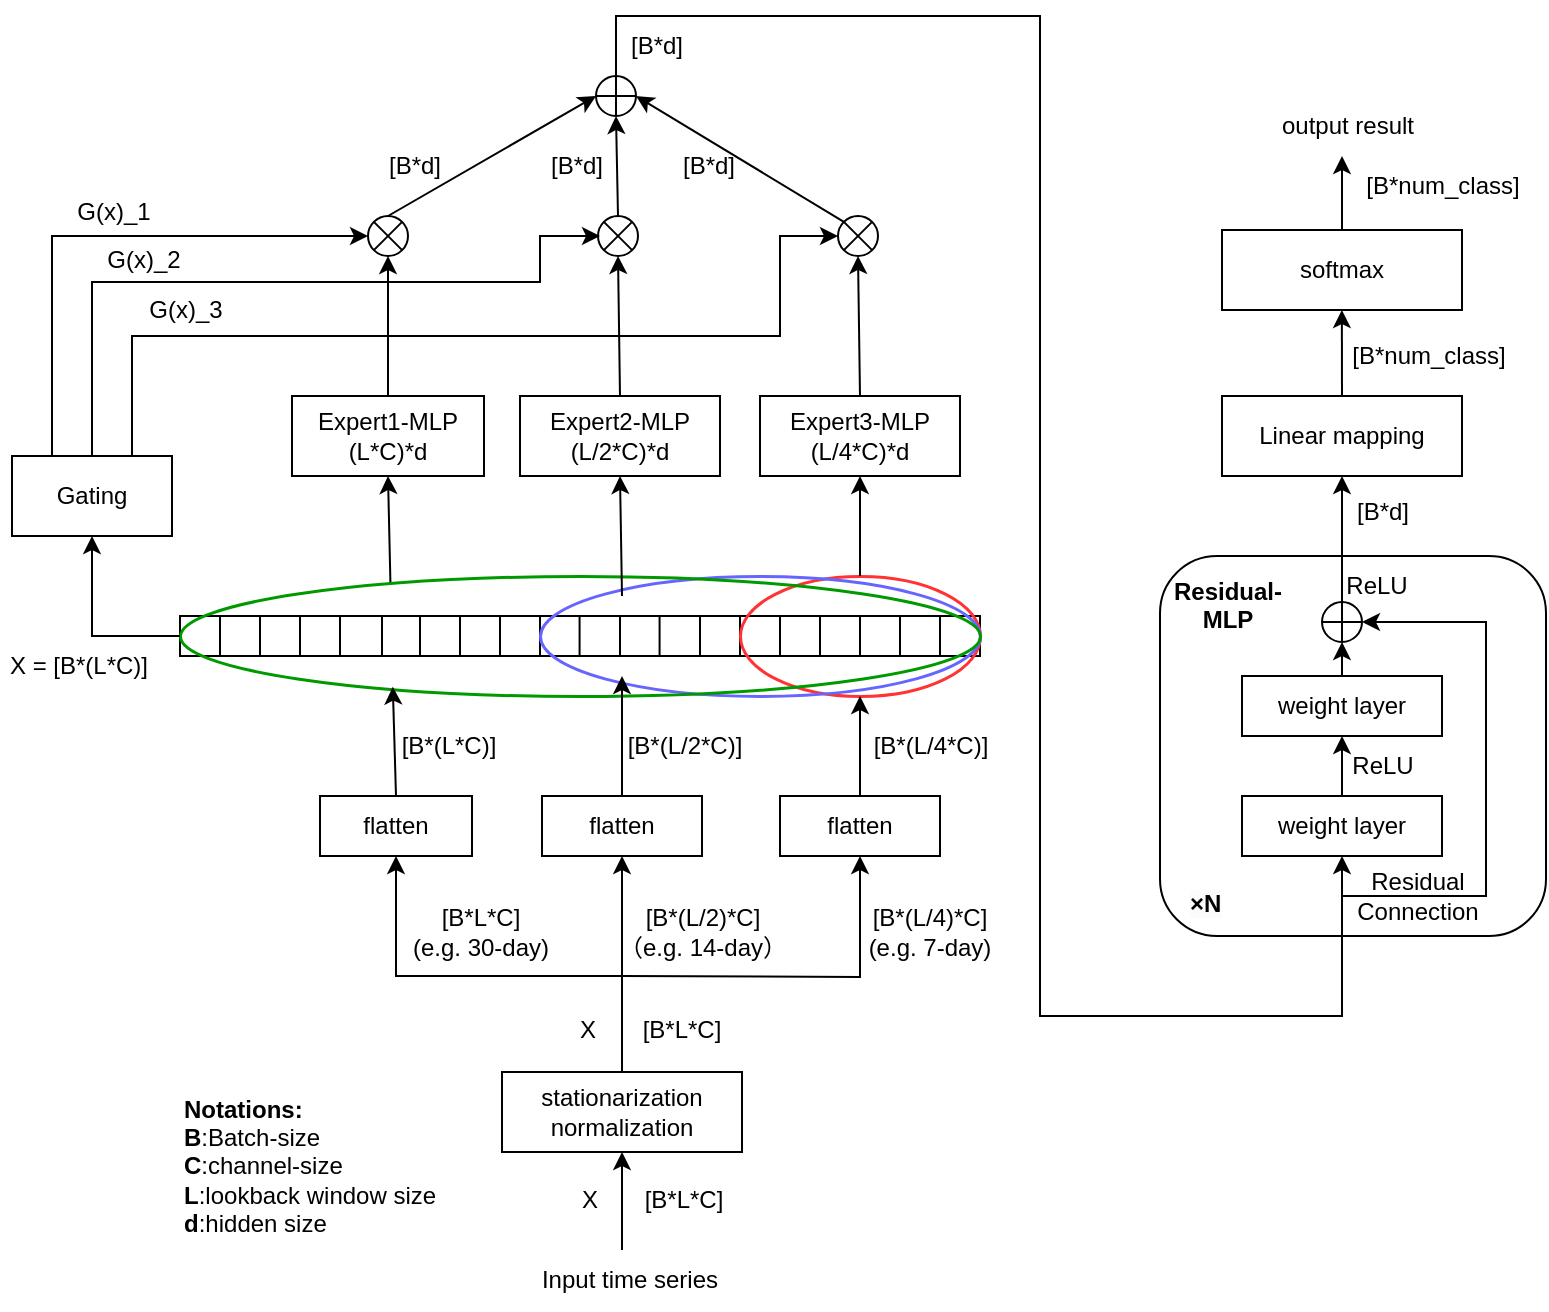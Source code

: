 <mxfile version="21.7.4" type="github">
  <diagram id="mCheTAdoRBEMM2ChDu2A" name="Page-1">
    <mxGraphModel dx="925" dy="549" grid="1" gridSize="10" guides="1" tooltips="1" connect="1" arrows="1" fold="1" page="1" pageScale="1" pageWidth="827" pageHeight="1169" math="0" shadow="0">
      <root>
        <mxCell id="0" />
        <mxCell id="1" parent="0" />
        <mxCell id="ntreNU7jlo5U-lVnMiPV-1" value="" style="rounded=0;whiteSpace=wrap;html=1;" parent="1" vertex="1">
          <mxGeometry x="240" y="417" width="400" height="20" as="geometry" />
        </mxCell>
        <mxCell id="ntreNU7jlo5U-lVnMiPV-46" value="" style="endArrow=none;html=1;rounded=0;exitX=0.06;exitY=0.006;exitDx=0;exitDy=0;exitPerimeter=0;entryX=0.06;entryY=1.006;entryDx=0;entryDy=0;entryPerimeter=0;" parent="1" edge="1">
          <mxGeometry width="50" height="50" relative="1" as="geometry">
            <mxPoint x="260.0" y="417.0" as="sourcePoint" />
            <mxPoint x="260.0" y="437.0" as="targetPoint" />
          </mxGeometry>
        </mxCell>
        <mxCell id="ntreNU7jlo5U-lVnMiPV-47" value="" style="endArrow=none;html=1;rounded=0;exitX=0.06;exitY=0.006;exitDx=0;exitDy=0;exitPerimeter=0;entryX=0.06;entryY=1.006;entryDx=0;entryDy=0;entryPerimeter=0;" parent="1" edge="1">
          <mxGeometry width="50" height="50" relative="1" as="geometry">
            <mxPoint x="360" y="417" as="sourcePoint" />
            <mxPoint x="360" y="437" as="targetPoint" />
          </mxGeometry>
        </mxCell>
        <mxCell id="ntreNU7jlo5U-lVnMiPV-48" value="" style="endArrow=none;html=1;rounded=0;exitX=0.06;exitY=0.006;exitDx=0;exitDy=0;exitPerimeter=0;entryX=0.06;entryY=1.006;entryDx=0;entryDy=0;entryPerimeter=0;" parent="1" edge="1">
          <mxGeometry width="50" height="50" relative="1" as="geometry">
            <mxPoint x="380" y="417" as="sourcePoint" />
            <mxPoint x="380" y="437" as="targetPoint" />
          </mxGeometry>
        </mxCell>
        <mxCell id="ntreNU7jlo5U-lVnMiPV-49" value="" style="endArrow=none;html=1;rounded=0;exitX=0.06;exitY=0.006;exitDx=0;exitDy=0;exitPerimeter=0;entryX=0.06;entryY=1.006;entryDx=0;entryDy=0;entryPerimeter=0;" parent="1" edge="1">
          <mxGeometry width="50" height="50" relative="1" as="geometry">
            <mxPoint x="400" y="417" as="sourcePoint" />
            <mxPoint x="400" y="437" as="targetPoint" />
          </mxGeometry>
        </mxCell>
        <mxCell id="ntreNU7jlo5U-lVnMiPV-50" value="" style="endArrow=none;html=1;rounded=0;exitX=0.06;exitY=0.006;exitDx=0;exitDy=0;exitPerimeter=0;entryX=0.06;entryY=1.006;entryDx=0;entryDy=0;entryPerimeter=0;" parent="1" edge="1">
          <mxGeometry width="50" height="50" relative="1" as="geometry">
            <mxPoint x="420" y="417" as="sourcePoint" />
            <mxPoint x="420" y="437" as="targetPoint" />
          </mxGeometry>
        </mxCell>
        <mxCell id="ntreNU7jlo5U-lVnMiPV-51" value="" style="endArrow=none;html=1;rounded=0;exitX=0.06;exitY=0.006;exitDx=0;exitDy=0;exitPerimeter=0;entryX=0.06;entryY=1.006;entryDx=0;entryDy=0;entryPerimeter=0;" parent="1" edge="1">
          <mxGeometry width="50" height="50" relative="1" as="geometry">
            <mxPoint x="439.79" y="417" as="sourcePoint" />
            <mxPoint x="439.79" y="437" as="targetPoint" />
          </mxGeometry>
        </mxCell>
        <mxCell id="ntreNU7jlo5U-lVnMiPV-52" value="" style="endArrow=none;html=1;rounded=0;exitX=0.06;exitY=0.006;exitDx=0;exitDy=0;exitPerimeter=0;entryX=0.06;entryY=1.006;entryDx=0;entryDy=0;entryPerimeter=0;" parent="1" edge="1">
          <mxGeometry width="50" height="50" relative="1" as="geometry">
            <mxPoint x="460" y="417" as="sourcePoint" />
            <mxPoint x="460" y="437" as="targetPoint" />
          </mxGeometry>
        </mxCell>
        <mxCell id="ntreNU7jlo5U-lVnMiPV-53" value="" style="endArrow=none;html=1;rounded=0;exitX=0.06;exitY=0.006;exitDx=0;exitDy=0;exitPerimeter=0;entryX=0.06;entryY=1.006;entryDx=0;entryDy=0;entryPerimeter=0;" parent="1" edge="1">
          <mxGeometry width="50" height="50" relative="1" as="geometry">
            <mxPoint x="479.79" y="417" as="sourcePoint" />
            <mxPoint x="479.79" y="437" as="targetPoint" />
          </mxGeometry>
        </mxCell>
        <mxCell id="ntreNU7jlo5U-lVnMiPV-54" value="" style="endArrow=none;html=1;rounded=0;exitX=0.06;exitY=0.006;exitDx=0;exitDy=0;exitPerimeter=0;entryX=0.06;entryY=1.006;entryDx=0;entryDy=0;entryPerimeter=0;" parent="1" edge="1">
          <mxGeometry width="50" height="50" relative="1" as="geometry">
            <mxPoint x="500" y="417" as="sourcePoint" />
            <mxPoint x="500" y="437" as="targetPoint" />
          </mxGeometry>
        </mxCell>
        <mxCell id="ntreNU7jlo5U-lVnMiPV-55" value="" style="endArrow=none;html=1;rounded=0;exitX=0.06;exitY=0.006;exitDx=0;exitDy=0;exitPerimeter=0;entryX=0.06;entryY=1.006;entryDx=0;entryDy=0;entryPerimeter=0;" parent="1" edge="1">
          <mxGeometry width="50" height="50" relative="1" as="geometry">
            <mxPoint x="520" y="417" as="sourcePoint" />
            <mxPoint x="520" y="437" as="targetPoint" />
          </mxGeometry>
        </mxCell>
        <mxCell id="ntreNU7jlo5U-lVnMiPV-56" value="" style="endArrow=none;html=1;rounded=0;exitX=0.06;exitY=0.006;exitDx=0;exitDy=0;exitPerimeter=0;entryX=0.06;entryY=1.006;entryDx=0;entryDy=0;entryPerimeter=0;" parent="1" edge="1">
          <mxGeometry width="50" height="50" relative="1" as="geometry">
            <mxPoint x="560" y="417" as="sourcePoint" />
            <mxPoint x="560" y="437" as="targetPoint" />
          </mxGeometry>
        </mxCell>
        <mxCell id="ntreNU7jlo5U-lVnMiPV-57" value="" style="endArrow=none;html=1;rounded=0;exitX=0.06;exitY=0.006;exitDx=0;exitDy=0;exitPerimeter=0;entryX=0.06;entryY=1.006;entryDx=0;entryDy=0;entryPerimeter=0;" parent="1" edge="1">
          <mxGeometry width="50" height="50" relative="1" as="geometry">
            <mxPoint x="540" y="417" as="sourcePoint" />
            <mxPoint x="540" y="437" as="targetPoint" />
          </mxGeometry>
        </mxCell>
        <mxCell id="ntreNU7jlo5U-lVnMiPV-58" value="" style="endArrow=none;html=1;rounded=0;exitX=0.06;exitY=0.006;exitDx=0;exitDy=0;exitPerimeter=0;entryX=0.06;entryY=1.006;entryDx=0;entryDy=0;entryPerimeter=0;" parent="1" edge="1">
          <mxGeometry width="50" height="50" relative="1" as="geometry">
            <mxPoint x="580" y="417" as="sourcePoint" />
            <mxPoint x="580" y="437" as="targetPoint" />
          </mxGeometry>
        </mxCell>
        <mxCell id="ntreNU7jlo5U-lVnMiPV-59" value="" style="endArrow=none;html=1;rounded=0;exitX=0.06;exitY=0.006;exitDx=0;exitDy=0;exitPerimeter=0;entryX=0.06;entryY=1.006;entryDx=0;entryDy=0;entryPerimeter=0;" parent="1" edge="1">
          <mxGeometry width="50" height="50" relative="1" as="geometry">
            <mxPoint x="600" y="417" as="sourcePoint" />
            <mxPoint x="600" y="437" as="targetPoint" />
          </mxGeometry>
        </mxCell>
        <mxCell id="ntreNU7jlo5U-lVnMiPV-60" value="" style="endArrow=none;html=1;rounded=0;exitX=0.06;exitY=0.006;exitDx=0;exitDy=0;exitPerimeter=0;entryX=0.06;entryY=1.006;entryDx=0;entryDy=0;entryPerimeter=0;" parent="1" edge="1">
          <mxGeometry width="50" height="50" relative="1" as="geometry">
            <mxPoint x="620" y="417" as="sourcePoint" />
            <mxPoint x="620" y="437" as="targetPoint" />
          </mxGeometry>
        </mxCell>
        <mxCell id="ntreNU7jlo5U-lVnMiPV-77" value="" style="ellipse;whiteSpace=wrap;html=1;fillColor=none;strokeColor=#FF3333;strokeWidth=1.5;" parent="1" vertex="1">
          <mxGeometry x="520" y="397" width="120" height="60" as="geometry" />
        </mxCell>
        <mxCell id="ntreNU7jlo5U-lVnMiPV-78" value="" style="ellipse;whiteSpace=wrap;html=1;fillColor=none;strokeColor=#6666FF;strokeWidth=1.5;" parent="1" vertex="1">
          <mxGeometry x="420" y="397" width="220" height="60" as="geometry" />
        </mxCell>
        <mxCell id="ntreNU7jlo5U-lVnMiPV-79" value="" style="ellipse;whiteSpace=wrap;html=1;fillColor=none;strokeColor=#009900;strokeWidth=1.5;" parent="1" vertex="1">
          <mxGeometry x="240" y="397" width="400" height="60" as="geometry" />
        </mxCell>
        <mxCell id="ntreNU7jlo5U-lVnMiPV-83" value="Expert1-MLP&lt;br&gt;(L*C)*d" style="rounded=0;whiteSpace=wrap;html=1;" parent="1" vertex="1">
          <mxGeometry x="296" y="307" width="96" height="40" as="geometry" />
        </mxCell>
        <mxCell id="ntreNU7jlo5U-lVnMiPV-84" value="Expert2-MLP&lt;br&gt;(L/2*C)*d" style="rounded=0;whiteSpace=wrap;html=1;" parent="1" vertex="1">
          <mxGeometry x="410" y="307" width="100" height="40" as="geometry" />
        </mxCell>
        <mxCell id="ntreNU7jlo5U-lVnMiPV-85" value="Expert3-MLP&lt;br&gt;(L/4*C)*d" style="rounded=0;whiteSpace=wrap;html=1;" parent="1" vertex="1">
          <mxGeometry x="530" y="307" width="100" height="40" as="geometry" />
        </mxCell>
        <mxCell id="ntreNU7jlo5U-lVnMiPV-88" value="" style="endArrow=classic;html=1;rounded=0;exitX=0.263;exitY=0.051;exitDx=0;exitDy=0;entryX=0.5;entryY=1;entryDx=0;entryDy=0;exitPerimeter=0;" parent="1" source="ntreNU7jlo5U-lVnMiPV-79" target="ntreNU7jlo5U-lVnMiPV-83" edge="1">
          <mxGeometry width="50" height="50" relative="1" as="geometry">
            <mxPoint x="390" y="347" as="sourcePoint" />
            <mxPoint x="440" y="297" as="targetPoint" />
          </mxGeometry>
        </mxCell>
        <mxCell id="ntreNU7jlo5U-lVnMiPV-89" value="" style="endArrow=classic;html=1;rounded=0;entryX=0.5;entryY=1;entryDx=0;entryDy=0;" parent="1" target="ntreNU7jlo5U-lVnMiPV-84" edge="1">
          <mxGeometry width="50" height="50" relative="1" as="geometry">
            <mxPoint x="461" y="407" as="sourcePoint" />
            <mxPoint x="380" y="307" as="targetPoint" />
          </mxGeometry>
        </mxCell>
        <mxCell id="ntreNU7jlo5U-lVnMiPV-90" value="" style="endArrow=classic;html=1;rounded=0;exitX=0.5;exitY=0;exitDx=0;exitDy=0;entryX=0.5;entryY=1;entryDx=0;entryDy=0;" parent="1" source="ntreNU7jlo5U-lVnMiPV-77" target="ntreNU7jlo5U-lVnMiPV-85" edge="1">
          <mxGeometry width="50" height="50" relative="1" as="geometry">
            <mxPoint x="570" y="331.5" as="sourcePoint" />
            <mxPoint x="574" y="222.5" as="targetPoint" />
          </mxGeometry>
        </mxCell>
        <mxCell id="ntreNU7jlo5U-lVnMiPV-91" value="Gating" style="rounded=0;whiteSpace=wrap;html=1;" parent="1" vertex="1">
          <mxGeometry x="156" y="337" width="80" height="40" as="geometry" />
        </mxCell>
        <mxCell id="ntreNU7jlo5U-lVnMiPV-92" value="" style="endArrow=classic;html=1;rounded=0;exitX=0;exitY=0.5;exitDx=0;exitDy=0;entryX=0.5;entryY=1;entryDx=0;entryDy=0;" parent="1" source="ntreNU7jlo5U-lVnMiPV-1" target="ntreNU7jlo5U-lVnMiPV-91" edge="1">
          <mxGeometry width="50" height="50" relative="1" as="geometry">
            <mxPoint x="340" y="437" as="sourcePoint" />
            <mxPoint x="390" y="387" as="targetPoint" />
            <Array as="points">
              <mxPoint x="196" y="427" />
            </Array>
          </mxGeometry>
        </mxCell>
        <mxCell id="ntreNU7jlo5U-lVnMiPV-94" value="" style="ellipse;whiteSpace=wrap;html=1;aspect=fixed;fillColor=none;" parent="1" vertex="1">
          <mxGeometry x="334" y="217" width="20" height="20" as="geometry" />
        </mxCell>
        <mxCell id="ntreNU7jlo5U-lVnMiPV-95" value="" style="endArrow=none;html=1;rounded=0;exitX=0;exitY=1;exitDx=0;exitDy=0;entryX=1;entryY=0;entryDx=0;entryDy=0;" parent="1" source="ntreNU7jlo5U-lVnMiPV-94" target="ntreNU7jlo5U-lVnMiPV-94" edge="1">
          <mxGeometry width="50" height="50" relative="1" as="geometry">
            <mxPoint x="337.653" y="241.877" as="sourcePoint" />
            <mxPoint x="360.35" y="222.12" as="targetPoint" />
          </mxGeometry>
        </mxCell>
        <mxCell id="ntreNU7jlo5U-lVnMiPV-96" value="" style="endArrow=none;html=1;rounded=0;exitX=0;exitY=0;exitDx=0;exitDy=0;entryX=1;entryY=1;entryDx=0;entryDy=0;" parent="1" source="ntreNU7jlo5U-lVnMiPV-94" target="ntreNU7jlo5U-lVnMiPV-94" edge="1">
          <mxGeometry width="50" height="50" relative="1" as="geometry">
            <mxPoint x="348" y="253" as="sourcePoint" />
            <mxPoint x="371" y="233" as="targetPoint" />
          </mxGeometry>
        </mxCell>
        <mxCell id="ntreNU7jlo5U-lVnMiPV-97" value="" style="ellipse;whiteSpace=wrap;html=1;aspect=fixed;fillColor=none;" parent="1" vertex="1">
          <mxGeometry x="449" y="217" width="20" height="20" as="geometry" />
        </mxCell>
        <mxCell id="ntreNU7jlo5U-lVnMiPV-98" value="" style="endArrow=none;html=1;rounded=0;exitX=0;exitY=1;exitDx=0;exitDy=0;entryX=1;entryY=0;entryDx=0;entryDy=0;" parent="1" source="ntreNU7jlo5U-lVnMiPV-97" target="ntreNU7jlo5U-lVnMiPV-97" edge="1">
          <mxGeometry width="50" height="50" relative="1" as="geometry">
            <mxPoint x="422.653" y="251.877" as="sourcePoint" />
            <mxPoint x="445.35" y="232.12" as="targetPoint" />
          </mxGeometry>
        </mxCell>
        <mxCell id="ntreNU7jlo5U-lVnMiPV-99" value="" style="endArrow=none;html=1;rounded=0;exitX=0;exitY=0;exitDx=0;exitDy=0;entryX=1;entryY=1;entryDx=0;entryDy=0;" parent="1" source="ntreNU7jlo5U-lVnMiPV-97" target="ntreNU7jlo5U-lVnMiPV-97" edge="1">
          <mxGeometry width="50" height="50" relative="1" as="geometry">
            <mxPoint x="433" y="263" as="sourcePoint" />
            <mxPoint x="456" y="243" as="targetPoint" />
          </mxGeometry>
        </mxCell>
        <mxCell id="ntreNU7jlo5U-lVnMiPV-104" value="" style="ellipse;whiteSpace=wrap;html=1;aspect=fixed;fillColor=none;" parent="1" vertex="1">
          <mxGeometry x="569" y="217" width="20" height="20" as="geometry" />
        </mxCell>
        <mxCell id="ntreNU7jlo5U-lVnMiPV-105" value="" style="endArrow=none;html=1;rounded=0;exitX=0;exitY=1;exitDx=0;exitDy=0;entryX=1;entryY=0;entryDx=0;entryDy=0;" parent="1" source="ntreNU7jlo5U-lVnMiPV-104" target="ntreNU7jlo5U-lVnMiPV-104" edge="1">
          <mxGeometry width="50" height="50" relative="1" as="geometry">
            <mxPoint x="572.653" y="241.877" as="sourcePoint" />
            <mxPoint x="595.35" y="222.12" as="targetPoint" />
          </mxGeometry>
        </mxCell>
        <mxCell id="ntreNU7jlo5U-lVnMiPV-106" value="" style="endArrow=none;html=1;rounded=0;exitX=0;exitY=0;exitDx=0;exitDy=0;entryX=1;entryY=1;entryDx=0;entryDy=0;" parent="1" source="ntreNU7jlo5U-lVnMiPV-104" target="ntreNU7jlo5U-lVnMiPV-104" edge="1">
          <mxGeometry width="50" height="50" relative="1" as="geometry">
            <mxPoint x="583" y="253" as="sourcePoint" />
            <mxPoint x="606" y="233" as="targetPoint" />
          </mxGeometry>
        </mxCell>
        <mxCell id="ntreNU7jlo5U-lVnMiPV-107" value="" style="endArrow=classic;html=1;rounded=0;exitX=0.25;exitY=0;exitDx=0;exitDy=0;entryX=0;entryY=0.5;entryDx=0;entryDy=0;" parent="1" source="ntreNU7jlo5U-lVnMiPV-91" target="ntreNU7jlo5U-lVnMiPV-94" edge="1">
          <mxGeometry width="50" height="50" relative="1" as="geometry">
            <mxPoint x="235" y="307" as="sourcePoint" />
            <mxPoint x="270" y="207" as="targetPoint" />
            <Array as="points">
              <mxPoint x="176" y="227" />
            </Array>
          </mxGeometry>
        </mxCell>
        <mxCell id="ntreNU7jlo5U-lVnMiPV-108" value="" style="endArrow=classic;html=1;rounded=0;exitX=0.5;exitY=0;exitDx=0;exitDy=0;entryX=0.5;entryY=1;entryDx=0;entryDy=0;" parent="1" source="ntreNU7jlo5U-lVnMiPV-83" target="ntreNU7jlo5U-lVnMiPV-94" edge="1">
          <mxGeometry width="50" height="50" relative="1" as="geometry">
            <mxPoint x="370" y="287" as="sourcePoint" />
            <mxPoint x="420" y="247" as="targetPoint" />
          </mxGeometry>
        </mxCell>
        <mxCell id="ntreNU7jlo5U-lVnMiPV-109" value="" style="endArrow=classic;html=1;rounded=0;exitX=0.5;exitY=0;exitDx=0;exitDy=0;entryX=0.5;entryY=1;entryDx=0;entryDy=0;" parent="1" source="ntreNU7jlo5U-lVnMiPV-84" target="ntreNU7jlo5U-lVnMiPV-97" edge="1">
          <mxGeometry width="50" height="50" relative="1" as="geometry">
            <mxPoint x="330" y="227" as="sourcePoint" />
            <mxPoint x="380" y="177" as="targetPoint" />
          </mxGeometry>
        </mxCell>
        <mxCell id="ntreNU7jlo5U-lVnMiPV-110" value="" style="endArrow=classic;html=1;rounded=0;exitX=0.5;exitY=0;exitDx=0;exitDy=0;entryX=0.5;entryY=1;entryDx=0;entryDy=0;" parent="1" source="ntreNU7jlo5U-lVnMiPV-85" target="ntreNU7jlo5U-lVnMiPV-104" edge="1">
          <mxGeometry width="50" height="50" relative="1" as="geometry">
            <mxPoint x="480" y="304" as="sourcePoint" />
            <mxPoint x="480" y="247" as="targetPoint" />
          </mxGeometry>
        </mxCell>
        <mxCell id="ntreNU7jlo5U-lVnMiPV-112" value="" style="endArrow=classic;html=1;rounded=0;exitX=0.5;exitY=0;exitDx=0;exitDy=0;" parent="1" source="ntreNU7jlo5U-lVnMiPV-91" edge="1">
          <mxGeometry width="50" height="50" relative="1" as="geometry">
            <mxPoint x="260" y="337" as="sourcePoint" />
            <mxPoint x="450" y="227" as="targetPoint" />
            <Array as="points">
              <mxPoint x="196" y="250" />
              <mxPoint x="420" y="250" />
              <mxPoint x="420" y="227" />
            </Array>
          </mxGeometry>
        </mxCell>
        <mxCell id="ntreNU7jlo5U-lVnMiPV-113" value="" style="endArrow=classic;html=1;rounded=0;exitX=0.75;exitY=0;exitDx=0;exitDy=0;entryX=0;entryY=0.5;entryDx=0;entryDy=0;" parent="1" source="ntreNU7jlo5U-lVnMiPV-91" target="ntreNU7jlo5U-lVnMiPV-104" edge="1">
          <mxGeometry width="50" height="50" relative="1" as="geometry">
            <mxPoint x="270" y="347" as="sourcePoint" />
            <mxPoint x="470" y="237" as="targetPoint" />
            <Array as="points">
              <mxPoint x="216" y="277" />
              <mxPoint x="540" y="277" />
              <mxPoint x="540" y="227" />
            </Array>
          </mxGeometry>
        </mxCell>
        <mxCell id="ntreNU7jlo5U-lVnMiPV-114" value="" style="ellipse;whiteSpace=wrap;html=1;aspect=fixed;fillColor=none;direction=east;flipH=1;flipV=1;" parent="1" vertex="1">
          <mxGeometry x="448" y="147" width="20" height="20" as="geometry" />
        </mxCell>
        <mxCell id="ntreNU7jlo5U-lVnMiPV-115" value="" style="endArrow=none;html=1;rounded=0;exitX=0;exitY=0.5;exitDx=0;exitDy=0;entryX=1;entryY=0.5;entryDx=0;entryDy=0;" parent="1" source="ntreNU7jlo5U-lVnMiPV-114" target="ntreNU7jlo5U-lVnMiPV-114" edge="1">
          <mxGeometry width="50" height="50" relative="1" as="geometry">
            <mxPoint x="464.347" y="142.123" as="sourcePoint" />
            <mxPoint x="441.65" y="161.88" as="targetPoint" />
          </mxGeometry>
        </mxCell>
        <mxCell id="ntreNU7jlo5U-lVnMiPV-116" value="" style="endArrow=none;html=1;rounded=0;exitX=0.5;exitY=0;exitDx=0;exitDy=0;entryX=0.5;entryY=1;entryDx=0;entryDy=0;" parent="1" source="ntreNU7jlo5U-lVnMiPV-114" target="ntreNU7jlo5U-lVnMiPV-114" edge="1">
          <mxGeometry width="50" height="50" relative="1" as="geometry">
            <mxPoint x="454" y="131.0" as="sourcePoint" />
            <mxPoint x="431" y="151.0" as="targetPoint" />
          </mxGeometry>
        </mxCell>
        <mxCell id="ntreNU7jlo5U-lVnMiPV-120" value="" style="endArrow=classic;html=1;rounded=0;exitX=0.5;exitY=0;exitDx=0;exitDy=0;entryX=0;entryY=0.5;entryDx=0;entryDy=0;" parent="1" source="ntreNU7jlo5U-lVnMiPV-94" edge="1" target="ntreNU7jlo5U-lVnMiPV-114">
          <mxGeometry width="50" height="50" relative="1" as="geometry">
            <mxPoint x="350" y="177" as="sourcePoint" />
            <mxPoint x="470" y="167" as="targetPoint" />
          </mxGeometry>
        </mxCell>
        <mxCell id="ntreNU7jlo5U-lVnMiPV-124" value="" style="endArrow=classic;html=1;rounded=0;exitX=0.5;exitY=0;exitDx=0;exitDy=0;entryX=0.5;entryY=1;entryDx=0;entryDy=0;" parent="1" source="ntreNU7jlo5U-lVnMiPV-97" target="ntreNU7jlo5U-lVnMiPV-114" edge="1">
          <mxGeometry width="50" height="50" relative="1" as="geometry">
            <mxPoint x="485" y="207" as="sourcePoint" />
            <mxPoint x="585" y="157" as="targetPoint" />
          </mxGeometry>
        </mxCell>
        <mxCell id="KOXAZtSZaanID1QkLMNk-3" style="edgeStyle=orthogonalEdgeStyle;rounded=0;orthogonalLoop=1;jettySize=auto;html=1;exitX=0.5;exitY=0;exitDx=0;exitDy=0;entryX=0.5;entryY=1;entryDx=0;entryDy=0;" parent="1" target="KOXAZtSZaanID1QkLMNk-32" edge="1">
          <mxGeometry relative="1" as="geometry">
            <mxPoint x="461" y="627" as="sourcePoint" />
            <mxPoint x="370" y="577" as="targetPoint" />
            <Array as="points">
              <mxPoint x="461" y="597" />
              <mxPoint x="348" y="597" />
            </Array>
          </mxGeometry>
        </mxCell>
        <mxCell id="KOXAZtSZaanID1QkLMNk-5" style="edgeStyle=orthogonalEdgeStyle;rounded=0;orthogonalLoop=1;jettySize=auto;html=1;entryX=0.5;entryY=1;entryDx=0;entryDy=0;" parent="1" target="KOXAZtSZaanID1QkLMNk-34" edge="1">
          <mxGeometry relative="1" as="geometry">
            <mxPoint x="461" y="597" as="sourcePoint" />
            <mxPoint x="577" y="577" as="targetPoint" />
          </mxGeometry>
        </mxCell>
        <mxCell id="KOXAZtSZaanID1QkLMNk-6" value="stationarization normalization" style="rounded=0;whiteSpace=wrap;html=1;" parent="1" vertex="1">
          <mxGeometry x="401" y="645" width="120" height="40" as="geometry" />
        </mxCell>
        <mxCell id="KOXAZtSZaanID1QkLMNk-8" value="" style="endArrow=classic;html=1;rounded=0;entryX=0.5;entryY=1;entryDx=0;entryDy=0;" parent="1" target="KOXAZtSZaanID1QkLMNk-6" edge="1">
          <mxGeometry width="50" height="50" relative="1" as="geometry">
            <mxPoint x="461" y="734" as="sourcePoint" />
            <mxPoint x="391" y="484" as="targetPoint" />
          </mxGeometry>
        </mxCell>
        <mxCell id="KOXAZtSZaanID1QkLMNk-11" value="Linear mapping" style="rounded=0;whiteSpace=wrap;html=1;" parent="1" vertex="1">
          <mxGeometry x="761" y="307" width="120" height="40" as="geometry" />
        </mxCell>
        <mxCell id="KOXAZtSZaanID1QkLMNk-12" value="" style="ellipse;whiteSpace=wrap;html=1;aspect=fixed;fillColor=none;direction=east;flipH=1;flipV=1;" parent="1" vertex="1">
          <mxGeometry x="811" y="410" width="20" height="20" as="geometry" />
        </mxCell>
        <mxCell id="KOXAZtSZaanID1QkLMNk-13" value="" style="endArrow=none;html=1;rounded=0;exitX=0;exitY=0.5;exitDx=0;exitDy=0;entryX=1;entryY=0.5;entryDx=0;entryDy=0;" parent="1" source="KOXAZtSZaanID1QkLMNk-12" target="KOXAZtSZaanID1QkLMNk-12" edge="1">
          <mxGeometry width="50" height="50" relative="1" as="geometry">
            <mxPoint x="827.347" y="405.123" as="sourcePoint" />
            <mxPoint x="804.65" y="424.88" as="targetPoint" />
          </mxGeometry>
        </mxCell>
        <mxCell id="KOXAZtSZaanID1QkLMNk-14" value="" style="endArrow=none;html=1;rounded=0;exitX=0.5;exitY=0;exitDx=0;exitDy=0;entryX=0.5;entryY=1;entryDx=0;entryDy=0;" parent="1" source="KOXAZtSZaanID1QkLMNk-12" target="KOXAZtSZaanID1QkLMNk-12" edge="1">
          <mxGeometry width="50" height="50" relative="1" as="geometry">
            <mxPoint x="816" y="394.0" as="sourcePoint" />
            <mxPoint x="793" y="414.0" as="targetPoint" />
            <Array as="points" />
          </mxGeometry>
        </mxCell>
        <mxCell id="KOXAZtSZaanID1QkLMNk-17" value="" style="endArrow=classic;html=1;rounded=0;exitX=0.5;exitY=0;exitDx=0;exitDy=0;entryX=0.5;entryY=1;entryDx=0;entryDy=0;" parent="1" source="KOXAZtSZaanID1QkLMNk-12" edge="1" target="KOXAZtSZaanID1QkLMNk-11">
          <mxGeometry width="50" height="50" relative="1" as="geometry">
            <mxPoint x="770" y="344" as="sourcePoint" />
            <mxPoint x="833" y="357" as="targetPoint" />
          </mxGeometry>
        </mxCell>
        <mxCell id="KOXAZtSZaanID1QkLMNk-18" value="softmax" style="rounded=0;whiteSpace=wrap;html=1;" parent="1" vertex="1">
          <mxGeometry x="761" y="224" width="120" height="40" as="geometry" />
        </mxCell>
        <mxCell id="KOXAZtSZaanID1QkLMNk-20" value="" style="endArrow=classic;html=1;rounded=0;exitX=0.5;exitY=0;exitDx=0;exitDy=0;" parent="1" edge="1" source="KOXAZtSZaanID1QkLMNk-11">
          <mxGeometry width="50" height="50" relative="1" as="geometry">
            <mxPoint x="820.93" y="294" as="sourcePoint" />
            <mxPoint x="820.93" y="264" as="targetPoint" />
          </mxGeometry>
        </mxCell>
        <mxCell id="KOXAZtSZaanID1QkLMNk-21" value="" style="endArrow=classic;html=1;rounded=0;exitX=0.5;exitY=0;exitDx=0;exitDy=0;" parent="1" source="KOXAZtSZaanID1QkLMNk-18" edge="1">
          <mxGeometry width="50" height="50" relative="1" as="geometry">
            <mxPoint x="801" y="244" as="sourcePoint" />
            <mxPoint x="821" y="187" as="targetPoint" />
          </mxGeometry>
        </mxCell>
        <mxCell id="KOXAZtSZaanID1QkLMNk-22" value="X" style="text;html=1;strokeColor=none;fillColor=none;align=center;verticalAlign=middle;whiteSpace=wrap;rounded=0;" parent="1" vertex="1">
          <mxGeometry x="435" y="694" width="20" height="30" as="geometry" />
        </mxCell>
        <mxCell id="KOXAZtSZaanID1QkLMNk-23" value="[B*L*C]" style="text;html=1;strokeColor=none;fillColor=none;align=center;verticalAlign=middle;whiteSpace=wrap;rounded=0;" parent="1" vertex="1">
          <mxGeometry x="467" y="694" width="50" height="30" as="geometry" />
        </mxCell>
        <mxCell id="KOXAZtSZaanID1QkLMNk-24" value="X" style="text;html=1;strokeColor=none;fillColor=none;align=center;verticalAlign=middle;whiteSpace=wrap;rounded=0;" parent="1" vertex="1">
          <mxGeometry x="434" y="609" width="20" height="30" as="geometry" />
        </mxCell>
        <mxCell id="KOXAZtSZaanID1QkLMNk-25" value="[B*L*C]" style="text;html=1;strokeColor=none;fillColor=none;align=center;verticalAlign=middle;whiteSpace=wrap;rounded=0;" parent="1" vertex="1">
          <mxGeometry x="466" y="609" width="50" height="30" as="geometry" />
        </mxCell>
        <mxCell id="KOXAZtSZaanID1QkLMNk-27" value="" style="endArrow=classic;html=1;rounded=0;exitX=0.5;exitY=0;exitDx=0;exitDy=0;entryX=0.5;entryY=1;entryDx=0;entryDy=0;" parent="1" source="KOXAZtSZaanID1QkLMNk-6" target="KOXAZtSZaanID1QkLMNk-33" edge="1">
          <mxGeometry width="50" height="50" relative="1" as="geometry">
            <mxPoint x="471" y="657" as="sourcePoint" />
            <mxPoint x="461" y="577" as="targetPoint" />
          </mxGeometry>
        </mxCell>
        <mxCell id="KOXAZtSZaanID1QkLMNk-29" value="[B*L*C]&lt;br&gt;(e.g. 30-day)" style="text;html=1;strokeColor=none;fillColor=none;align=center;verticalAlign=middle;whiteSpace=wrap;rounded=0;" parent="1" vertex="1">
          <mxGeometry x="351" y="560" width="79" height="30" as="geometry" />
        </mxCell>
        <mxCell id="KOXAZtSZaanID1QkLMNk-30" value="[B*(L/2)*C]&lt;br&gt;（e.g. 14-day）" style="text;html=1;strokeColor=none;fillColor=none;align=center;verticalAlign=middle;whiteSpace=wrap;rounded=0;" parent="1" vertex="1">
          <mxGeometry x="454" y="560" width="95" height="30" as="geometry" />
        </mxCell>
        <mxCell id="KOXAZtSZaanID1QkLMNk-31" value="[B*(L/4)*C]&lt;br&gt;(e.g. 7-day)" style="text;html=1;strokeColor=none;fillColor=none;align=center;verticalAlign=middle;whiteSpace=wrap;rounded=0;" parent="1" vertex="1">
          <mxGeometry x="575" y="560" width="80" height="30" as="geometry" />
        </mxCell>
        <mxCell id="KOXAZtSZaanID1QkLMNk-32" value="flatten" style="rounded=0;whiteSpace=wrap;html=1;" parent="1" vertex="1">
          <mxGeometry x="310" y="507" width="76" height="30" as="geometry" />
        </mxCell>
        <mxCell id="KOXAZtSZaanID1QkLMNk-33" value="flatten" style="rounded=0;whiteSpace=wrap;html=1;" parent="1" vertex="1">
          <mxGeometry x="421" y="507" width="80" height="30" as="geometry" />
        </mxCell>
        <mxCell id="KOXAZtSZaanID1QkLMNk-34" value="flatten" style="rounded=0;whiteSpace=wrap;html=1;" parent="1" vertex="1">
          <mxGeometry x="540" y="507" width="80" height="30" as="geometry" />
        </mxCell>
        <mxCell id="KOXAZtSZaanID1QkLMNk-38" value="" style="endArrow=classic;html=1;rounded=0;exitX=0.5;exitY=0;exitDx=0;exitDy=0;entryX=0.266;entryY=0.922;entryDx=0;entryDy=0;entryPerimeter=0;" parent="1" source="KOXAZtSZaanID1QkLMNk-32" edge="1" target="ntreNU7jlo5U-lVnMiPV-79">
          <mxGeometry width="50" height="50" relative="1" as="geometry">
            <mxPoint x="420" y="557" as="sourcePoint" />
            <mxPoint x="370" y="447" as="targetPoint" />
          </mxGeometry>
        </mxCell>
        <mxCell id="KOXAZtSZaanID1QkLMNk-39" value="" style="endArrow=classic;html=1;rounded=0;exitX=0.5;exitY=0;exitDx=0;exitDy=0;" parent="1" source="KOXAZtSZaanID1QkLMNk-33" edge="1">
          <mxGeometry width="50" height="50" relative="1" as="geometry">
            <mxPoint x="430" y="637" as="sourcePoint" />
            <mxPoint x="461" y="447" as="targetPoint" />
          </mxGeometry>
        </mxCell>
        <mxCell id="KOXAZtSZaanID1QkLMNk-40" value="" style="endArrow=classic;html=1;rounded=0;exitX=0.5;exitY=0;exitDx=0;exitDy=0;entryX=0.5;entryY=1;entryDx=0;entryDy=0;" parent="1" source="KOXAZtSZaanID1QkLMNk-34" target="ntreNU7jlo5U-lVnMiPV-77" edge="1">
          <mxGeometry width="50" height="50" relative="1" as="geometry">
            <mxPoint x="430" y="397" as="sourcePoint" />
            <mxPoint x="570" y="467" as="targetPoint" />
          </mxGeometry>
        </mxCell>
        <mxCell id="KOXAZtSZaanID1QkLMNk-42" value="" style="endArrow=none;html=1;rounded=0;exitX=0.06;exitY=0.006;exitDx=0;exitDy=0;exitPerimeter=0;entryX=0.06;entryY=1.006;entryDx=0;entryDy=0;entryPerimeter=0;" parent="1" edge="1">
          <mxGeometry width="50" height="50" relative="1" as="geometry">
            <mxPoint x="341" y="417" as="sourcePoint" />
            <mxPoint x="341" y="437" as="targetPoint" />
          </mxGeometry>
        </mxCell>
        <mxCell id="KOXAZtSZaanID1QkLMNk-43" value="" style="endArrow=none;html=1;rounded=0;exitX=0.06;exitY=0.006;exitDx=0;exitDy=0;exitPerimeter=0;entryX=0.06;entryY=1.006;entryDx=0;entryDy=0;entryPerimeter=0;" parent="1" edge="1">
          <mxGeometry width="50" height="50" relative="1" as="geometry">
            <mxPoint x="320" y="417" as="sourcePoint" />
            <mxPoint x="320" y="437" as="targetPoint" />
          </mxGeometry>
        </mxCell>
        <mxCell id="KOXAZtSZaanID1QkLMNk-44" value="" style="endArrow=none;html=1;rounded=0;exitX=0.06;exitY=0.006;exitDx=0;exitDy=0;exitPerimeter=0;entryX=0.06;entryY=1.006;entryDx=0;entryDy=0;entryPerimeter=0;" parent="1" edge="1">
          <mxGeometry width="50" height="50" relative="1" as="geometry">
            <mxPoint x="300" y="417" as="sourcePoint" />
            <mxPoint x="300" y="437" as="targetPoint" />
          </mxGeometry>
        </mxCell>
        <mxCell id="KOXAZtSZaanID1QkLMNk-45" value="" style="endArrow=none;html=1;rounded=0;exitX=0.06;exitY=0.006;exitDx=0;exitDy=0;exitPerimeter=0;entryX=0.06;entryY=1.006;entryDx=0;entryDy=0;entryPerimeter=0;" parent="1" edge="1">
          <mxGeometry width="50" height="50" relative="1" as="geometry">
            <mxPoint x="280" y="417" as="sourcePoint" />
            <mxPoint x="280" y="437" as="targetPoint" />
          </mxGeometry>
        </mxCell>
        <mxCell id="O3ohlPy4hN820MQhOgyp-3" value="[B*(L*C)]" style="text;html=1;strokeColor=none;fillColor=none;align=center;verticalAlign=middle;whiteSpace=wrap;rounded=0;" vertex="1" parent="1">
          <mxGeometry x="335" y="467" width="79" height="30" as="geometry" />
        </mxCell>
        <mxCell id="O3ohlPy4hN820MQhOgyp-4" value="[B*(L/2*C)]" style="text;html=1;strokeColor=none;fillColor=none;align=center;verticalAlign=middle;whiteSpace=wrap;rounded=0;" vertex="1" parent="1">
          <mxGeometry x="445" y="467" width="95" height="30" as="geometry" />
        </mxCell>
        <mxCell id="O3ohlPy4hN820MQhOgyp-5" value="[B*(L/4*C)]" style="text;html=1;strokeColor=none;fillColor=none;align=center;verticalAlign=middle;whiteSpace=wrap;rounded=0;" vertex="1" parent="1">
          <mxGeometry x="567.5" y="467" width="95" height="30" as="geometry" />
        </mxCell>
        <mxCell id="O3ohlPy4hN820MQhOgyp-6" style="edgeStyle=orthogonalEdgeStyle;rounded=0;orthogonalLoop=1;jettySize=auto;html=1;exitX=0.5;exitY=1;exitDx=0;exitDy=0;" edge="1" parent="1" source="ntreNU7jlo5U-lVnMiPV-83" target="ntreNU7jlo5U-lVnMiPV-83">
          <mxGeometry relative="1" as="geometry" />
        </mxCell>
        <mxCell id="O3ohlPy4hN820MQhOgyp-7" value="&lt;b&gt;Notations:&lt;/b&gt;&lt;br&gt;&lt;b&gt;B&lt;/b&gt;:Batch-size&lt;br&gt;&lt;b&gt;C&lt;/b&gt;:channel-size&lt;br&gt;&lt;b&gt;L&lt;/b&gt;:lookback window size&lt;br&gt;&lt;b&gt;d&lt;/b&gt;:hidden size" style="text;html=1;strokeColor=none;fillColor=none;align=left;verticalAlign=middle;whiteSpace=wrap;rounded=0;" vertex="1" parent="1">
          <mxGeometry x="240" y="677" width="134" height="30" as="geometry" />
        </mxCell>
        <mxCell id="O3ohlPy4hN820MQhOgyp-8" value="Input time series" style="text;html=1;strokeColor=none;fillColor=none;align=center;verticalAlign=middle;whiteSpace=wrap;rounded=0;" vertex="1" parent="1">
          <mxGeometry x="380" y="734" width="170" height="30" as="geometry" />
        </mxCell>
        <mxCell id="O3ohlPy4hN820MQhOgyp-9" value="[B*d]" style="text;html=1;strokeColor=none;fillColor=none;align=center;verticalAlign=middle;whiteSpace=wrap;rounded=0;" vertex="1" parent="1">
          <mxGeometry x="341" y="177" width="33" height="30" as="geometry" />
        </mxCell>
        <mxCell id="O3ohlPy4hN820MQhOgyp-10" value="[B*d]" style="text;html=1;strokeColor=none;fillColor=none;align=center;verticalAlign=middle;whiteSpace=wrap;rounded=0;" vertex="1" parent="1">
          <mxGeometry x="422" y="177" width="33" height="30" as="geometry" />
        </mxCell>
        <mxCell id="O3ohlPy4hN820MQhOgyp-11" value="[B*d]" style="text;html=1;strokeColor=none;fillColor=none;align=center;verticalAlign=middle;whiteSpace=wrap;rounded=0;" vertex="1" parent="1">
          <mxGeometry x="488" y="177" width="33" height="30" as="geometry" />
        </mxCell>
        <mxCell id="O3ohlPy4hN820MQhOgyp-13" value="" style="endArrow=classic;html=1;rounded=0;exitX=0;exitY=0;exitDx=0;exitDy=0;entryX=1;entryY=0.5;entryDx=0;entryDy=0;" edge="1" parent="1" source="ntreNU7jlo5U-lVnMiPV-104" target="ntreNU7jlo5U-lVnMiPV-114">
          <mxGeometry width="50" height="50" relative="1" as="geometry">
            <mxPoint x="410" y="167" as="sourcePoint" />
            <mxPoint x="460" y="117" as="targetPoint" />
          </mxGeometry>
        </mxCell>
        <mxCell id="O3ohlPy4hN820MQhOgyp-16" value="weight layer" style="rounded=0;whiteSpace=wrap;html=1;" vertex="1" parent="1">
          <mxGeometry x="771" y="507" width="100" height="30" as="geometry" />
        </mxCell>
        <mxCell id="O3ohlPy4hN820MQhOgyp-17" value="" style="endArrow=classic;html=1;rounded=0;exitX=0.5;exitY=0;exitDx=0;exitDy=0;entryX=0.5;entryY=1;entryDx=0;entryDy=0;" edge="1" parent="1" source="ntreNU7jlo5U-lVnMiPV-114" target="O3ohlPy4hN820MQhOgyp-16">
          <mxGeometry width="50" height="50" relative="1" as="geometry">
            <mxPoint x="410" y="137" as="sourcePoint" />
            <mxPoint x="470" y="77" as="targetPoint" />
            <Array as="points">
              <mxPoint x="458" y="117" />
              <mxPoint x="670" y="117" />
              <mxPoint x="670" y="327" />
              <mxPoint x="670" y="617" />
              <mxPoint x="821" y="617" />
            </Array>
          </mxGeometry>
        </mxCell>
        <mxCell id="O3ohlPy4hN820MQhOgyp-19" value="" style="rounded=1;whiteSpace=wrap;html=1;fillColor=none;" vertex="1" parent="1">
          <mxGeometry x="730" y="387" width="193" height="190" as="geometry" />
        </mxCell>
        <mxCell id="O3ohlPy4hN820MQhOgyp-20" value="&lt;b&gt;Residual-MLP&lt;br&gt;&lt;br&gt;&lt;/b&gt;" style="text;html=1;strokeColor=none;fillColor=none;align=center;verticalAlign=middle;whiteSpace=wrap;rounded=0;" vertex="1" parent="1">
          <mxGeometry x="737" y="410" width="54" height="17" as="geometry" />
        </mxCell>
        <mxCell id="O3ohlPy4hN820MQhOgyp-21" value="" style="endArrow=classic;html=1;rounded=0;entryX=0.5;entryY=1;entryDx=0;entryDy=0;exitX=0.5;exitY=0;exitDx=0;exitDy=0;" edge="1" parent="1" source="O3ohlPy4hN820MQhOgyp-16" target="O3ohlPy4hN820MQhOgyp-23">
          <mxGeometry width="50" height="50" relative="1" as="geometry">
            <mxPoint x="841" y="487" as="sourcePoint" />
            <mxPoint x="711" y="507" as="targetPoint" />
          </mxGeometry>
        </mxCell>
        <mxCell id="O3ohlPy4hN820MQhOgyp-23" value="weight layer" style="rounded=0;whiteSpace=wrap;html=1;" vertex="1" parent="1">
          <mxGeometry x="771" y="447" width="100" height="30" as="geometry" />
        </mxCell>
        <mxCell id="O3ohlPy4hN820MQhOgyp-25" value="ReLU" style="text;html=1;strokeColor=none;fillColor=none;align=center;verticalAlign=middle;whiteSpace=wrap;rounded=0;" vertex="1" parent="1">
          <mxGeometry x="816" y="487" width="50.5" height="10" as="geometry" />
        </mxCell>
        <mxCell id="O3ohlPy4hN820MQhOgyp-26" value="" style="endArrow=classic;html=1;rounded=0;entryX=1;entryY=0.5;entryDx=0;entryDy=0;" edge="1" parent="1" target="KOXAZtSZaanID1QkLMNk-12">
          <mxGeometry width="50" height="50" relative="1" as="geometry">
            <mxPoint x="820.5" y="557" as="sourcePoint" />
            <mxPoint x="823" y="427" as="targetPoint" />
            <Array as="points">
              <mxPoint x="893" y="557" />
              <mxPoint x="893" y="420" />
            </Array>
          </mxGeometry>
        </mxCell>
        <mxCell id="O3ohlPy4hN820MQhOgyp-27" value="" style="endArrow=classic;html=1;rounded=0;exitX=0.5;exitY=0;exitDx=0;exitDy=0;entryX=0.5;entryY=1;entryDx=0;entryDy=0;" edge="1" parent="1" source="O3ohlPy4hN820MQhOgyp-23" target="KOXAZtSZaanID1QkLMNk-12">
          <mxGeometry width="50" height="50" relative="1" as="geometry">
            <mxPoint x="773" y="527" as="sourcePoint" />
            <mxPoint x="823" y="477" as="targetPoint" />
          </mxGeometry>
        </mxCell>
        <mxCell id="O3ohlPy4hN820MQhOgyp-28" value="ReLU" style="text;html=1;strokeColor=none;fillColor=none;align=center;verticalAlign=middle;whiteSpace=wrap;rounded=0;" vertex="1" parent="1">
          <mxGeometry x="813" y="397" width="50.5" height="10" as="geometry" />
        </mxCell>
        <mxCell id="O3ohlPy4hN820MQhOgyp-29" value="&lt;b style=&quot;border-color: var(--border-color); color: rgb(0, 0, 0); font-family: Helvetica; font-size: 12px; font-style: normal; font-variant-ligatures: normal; font-variant-caps: normal; letter-spacing: normal; orphans: 2; text-align: center; text-indent: 0px; text-transform: none; widows: 2; word-spacing: 0px; -webkit-text-stroke-width: 0px; background-color: rgb(251, 251, 251); text-decoration-thickness: initial; text-decoration-style: initial; text-decoration-color: initial;&quot;&gt;×N&lt;/b&gt;" style="text;whiteSpace=wrap;html=1;" vertex="1" parent="1">
          <mxGeometry x="743" y="547" width="20" height="30" as="geometry" />
        </mxCell>
        <mxCell id="O3ohlPy4hN820MQhOgyp-31" value="Residual&lt;br&gt;Connection" style="text;html=1;strokeColor=none;fillColor=none;align=center;verticalAlign=middle;whiteSpace=wrap;rounded=0;" vertex="1" parent="1">
          <mxGeometry x="830" y="547" width="57.5" height="20" as="geometry" />
        </mxCell>
        <mxCell id="O3ohlPy4hN820MQhOgyp-32" value="[B*d]" style="text;html=1;strokeColor=none;fillColor=none;align=center;verticalAlign=middle;whiteSpace=wrap;rounded=0;" vertex="1" parent="1">
          <mxGeometry x="461.75" y="117" width="33" height="30" as="geometry" />
        </mxCell>
        <mxCell id="O3ohlPy4hN820MQhOgyp-33" value="[B*d]" style="text;html=1;strokeColor=none;fillColor=none;align=center;verticalAlign=middle;whiteSpace=wrap;rounded=0;" vertex="1" parent="1">
          <mxGeometry x="824.75" y="350" width="33" height="30" as="geometry" />
        </mxCell>
        <mxCell id="O3ohlPy4hN820MQhOgyp-34" value="[B*num_class]" style="text;html=1;strokeColor=none;fillColor=none;align=center;verticalAlign=middle;whiteSpace=wrap;rounded=0;" vertex="1" parent="1">
          <mxGeometry x="848" y="272" width="33" height="30" as="geometry" />
        </mxCell>
        <mxCell id="O3ohlPy4hN820MQhOgyp-35" value="[B*num_class]" style="text;html=1;strokeColor=none;fillColor=none;align=center;verticalAlign=middle;whiteSpace=wrap;rounded=0;" vertex="1" parent="1">
          <mxGeometry x="854.5" y="187" width="33" height="30" as="geometry" />
        </mxCell>
        <mxCell id="O3ohlPy4hN820MQhOgyp-36" value="output result" style="text;html=1;strokeColor=none;fillColor=none;align=center;verticalAlign=middle;whiteSpace=wrap;rounded=0;" vertex="1" parent="1">
          <mxGeometry x="764" y="157" width="120" height="30" as="geometry" />
        </mxCell>
        <mxCell id="O3ohlPy4hN820MQhOgyp-38" value="X = [B*(L*C)]" style="text;html=1;strokeColor=none;fillColor=none;align=center;verticalAlign=middle;whiteSpace=wrap;rounded=0;" vertex="1" parent="1">
          <mxGeometry x="150" y="427" width="79" height="30" as="geometry" />
        </mxCell>
        <mxCell id="O3ohlPy4hN820MQhOgyp-39" value="G(x)_1" style="text;html=1;strokeColor=none;fillColor=none;align=center;verticalAlign=middle;whiteSpace=wrap;rounded=0;" vertex="1" parent="1">
          <mxGeometry x="185" y="207" width="44" height="16" as="geometry" />
        </mxCell>
        <mxCell id="O3ohlPy4hN820MQhOgyp-40" value="G(x)_2" style="text;html=1;strokeColor=none;fillColor=none;align=center;verticalAlign=middle;whiteSpace=wrap;rounded=0;" vertex="1" parent="1">
          <mxGeometry x="200" y="231" width="44" height="16" as="geometry" />
        </mxCell>
        <mxCell id="O3ohlPy4hN820MQhOgyp-41" value="G(x)_3" style="text;html=1;strokeColor=none;fillColor=none;align=center;verticalAlign=middle;whiteSpace=wrap;rounded=0;" vertex="1" parent="1">
          <mxGeometry x="221" y="256" width="44" height="16" as="geometry" />
        </mxCell>
      </root>
    </mxGraphModel>
  </diagram>
</mxfile>
